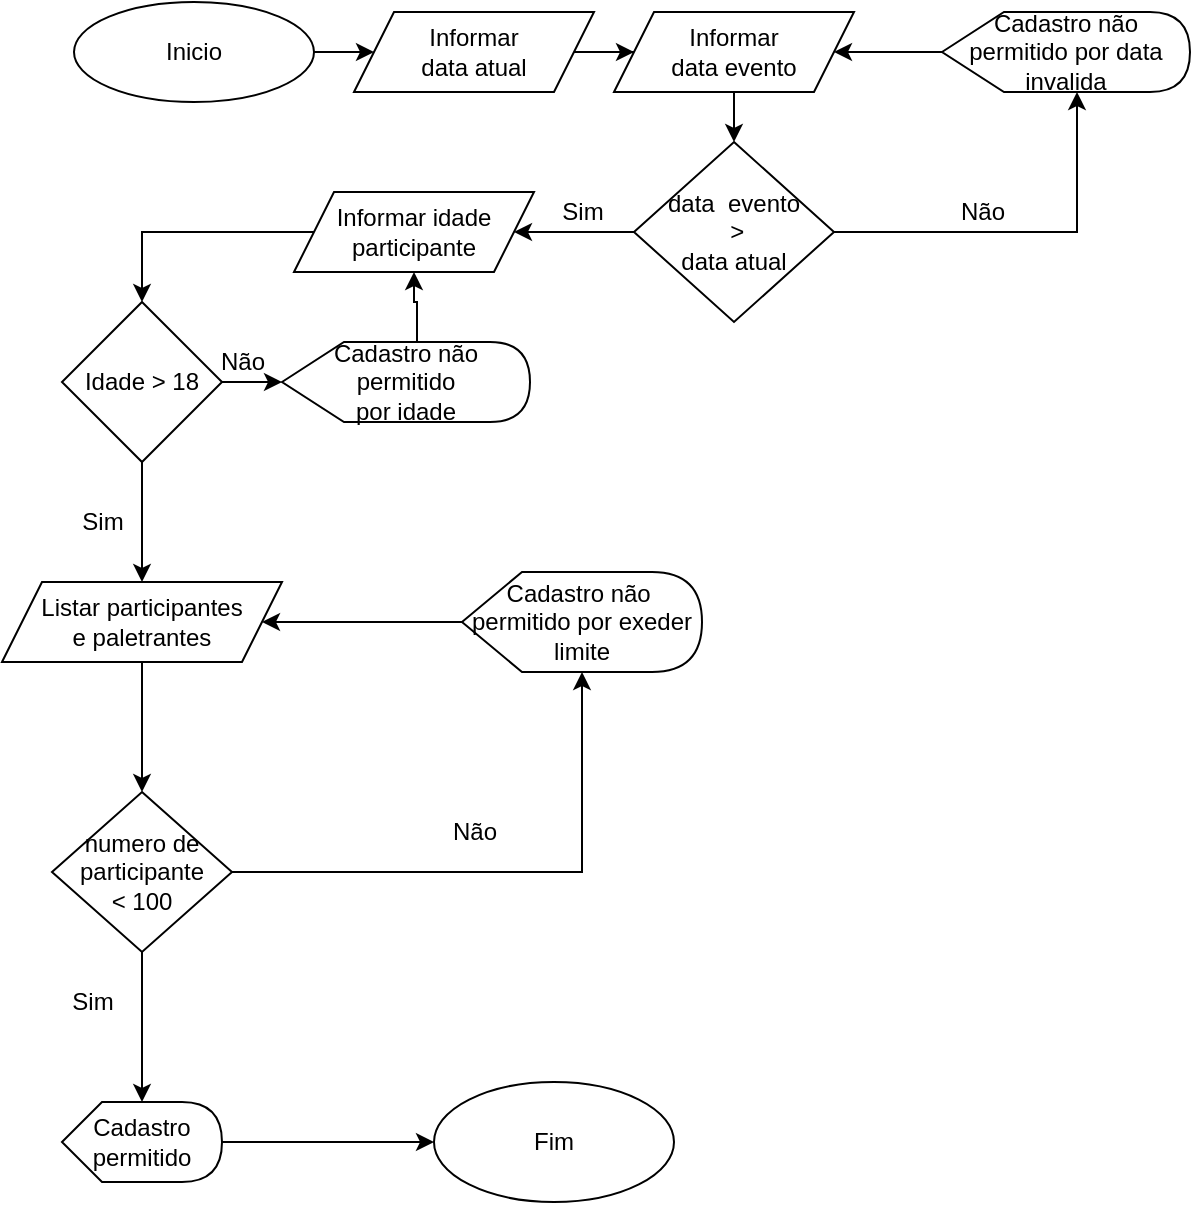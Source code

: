 <mxfile version="15.1.4" type="github">
  <diagram name="Page-1" id="9f46799a-70d6-7492-0946-bef42562c5a5">
    <mxGraphModel dx="1656" dy="904" grid="1" gridSize="10" guides="1" tooltips="1" connect="1" arrows="1" fold="1" page="1" pageScale="1" pageWidth="1100" pageHeight="850" background="none" math="0" shadow="0">
      <root>
        <mxCell id="0" />
        <mxCell id="1" parent="0" />
        <mxCell id="JDeKZ6o-c1EQQPIwSbDQ-9" value="" style="edgeStyle=orthogonalEdgeStyle;rounded=0;orthogonalLoop=1;jettySize=auto;html=1;" edge="1" parent="1" source="JDeKZ6o-c1EQQPIwSbDQ-1" target="JDeKZ6o-c1EQQPIwSbDQ-2">
          <mxGeometry relative="1" as="geometry" />
        </mxCell>
        <mxCell id="JDeKZ6o-c1EQQPIwSbDQ-1" value="Inicio" style="ellipse;whiteSpace=wrap;html=1;" vertex="1" parent="1">
          <mxGeometry x="310" y="106" width="120" height="50" as="geometry" />
        </mxCell>
        <mxCell id="JDeKZ6o-c1EQQPIwSbDQ-10" value="" style="edgeStyle=orthogonalEdgeStyle;rounded=0;orthogonalLoop=1;jettySize=auto;html=1;" edge="1" parent="1" source="JDeKZ6o-c1EQQPIwSbDQ-2" target="JDeKZ6o-c1EQQPIwSbDQ-3">
          <mxGeometry relative="1" as="geometry" />
        </mxCell>
        <mxCell id="JDeKZ6o-c1EQQPIwSbDQ-2" value="Informar&lt;br&gt;data atual" style="shape=parallelogram;perimeter=parallelogramPerimeter;whiteSpace=wrap;html=1;fixedSize=1;" vertex="1" parent="1">
          <mxGeometry x="450" y="111" width="120" height="40" as="geometry" />
        </mxCell>
        <mxCell id="JDeKZ6o-c1EQQPIwSbDQ-11" value="" style="edgeStyle=orthogonalEdgeStyle;rounded=0;orthogonalLoop=1;jettySize=auto;html=1;" edge="1" parent="1" source="JDeKZ6o-c1EQQPIwSbDQ-3" target="JDeKZ6o-c1EQQPIwSbDQ-5">
          <mxGeometry relative="1" as="geometry" />
        </mxCell>
        <mxCell id="JDeKZ6o-c1EQQPIwSbDQ-3" value="Informar&lt;br&gt;data evento" style="shape=parallelogram;perimeter=parallelogramPerimeter;whiteSpace=wrap;html=1;fixedSize=1;" vertex="1" parent="1">
          <mxGeometry x="580" y="111" width="120" height="40" as="geometry" />
        </mxCell>
        <mxCell id="JDeKZ6o-c1EQQPIwSbDQ-15" value="" style="edgeStyle=orthogonalEdgeStyle;rounded=0;orthogonalLoop=1;jettySize=auto;html=1;entryX=0;entryY=0;entryDx=67.5;entryDy=40;entryPerimeter=0;" edge="1" parent="1" source="JDeKZ6o-c1EQQPIwSbDQ-5" target="JDeKZ6o-c1EQQPIwSbDQ-36">
          <mxGeometry relative="1" as="geometry">
            <mxPoint x="835" y="151" as="targetPoint" />
          </mxGeometry>
        </mxCell>
        <mxCell id="JDeKZ6o-c1EQQPIwSbDQ-21" value="" style="edgeStyle=orthogonalEdgeStyle;rounded=0;orthogonalLoop=1;jettySize=auto;html=1;" edge="1" parent="1" source="JDeKZ6o-c1EQQPIwSbDQ-5" target="JDeKZ6o-c1EQQPIwSbDQ-20">
          <mxGeometry relative="1" as="geometry" />
        </mxCell>
        <mxCell id="JDeKZ6o-c1EQQPIwSbDQ-5" value="data&amp;nbsp; evento&lt;br&gt;&amp;nbsp;&amp;gt;&lt;br&gt;data atual" style="rhombus;whiteSpace=wrap;html=1;" vertex="1" parent="1">
          <mxGeometry x="590" y="176" width="100" height="90" as="geometry" />
        </mxCell>
        <mxCell id="JDeKZ6o-c1EQQPIwSbDQ-16" style="edgeStyle=orthogonalEdgeStyle;rounded=0;orthogonalLoop=1;jettySize=auto;html=1;exitX=0.5;exitY=1;exitDx=0;exitDy=0;" edge="1" parent="1">
          <mxGeometry relative="1" as="geometry">
            <mxPoint x="364" y="486" as="sourcePoint" />
            <mxPoint x="364" y="486" as="targetPoint" />
          </mxGeometry>
        </mxCell>
        <mxCell id="JDeKZ6o-c1EQQPIwSbDQ-17" value="Não" style="text;html=1;align=center;verticalAlign=middle;resizable=0;points=[];autosize=1;strokeColor=none;fillColor=none;" vertex="1" parent="1">
          <mxGeometry x="744" y="201" width="40" height="20" as="geometry" />
        </mxCell>
        <mxCell id="JDeKZ6o-c1EQQPIwSbDQ-18" value="Sim" style="text;html=1;align=center;verticalAlign=middle;resizable=0;points=[];autosize=1;strokeColor=none;fillColor=none;" vertex="1" parent="1">
          <mxGeometry x="544" y="201" width="40" height="20" as="geometry" />
        </mxCell>
        <mxCell id="JDeKZ6o-c1EQQPIwSbDQ-25" value="" style="edgeStyle=orthogonalEdgeStyle;rounded=0;orthogonalLoop=1;jettySize=auto;html=1;" edge="1" parent="1" source="JDeKZ6o-c1EQQPIwSbDQ-20" target="JDeKZ6o-c1EQQPIwSbDQ-24">
          <mxGeometry relative="1" as="geometry" />
        </mxCell>
        <mxCell id="JDeKZ6o-c1EQQPIwSbDQ-20" value="Informar idade participante" style="shape=parallelogram;perimeter=parallelogramPerimeter;whiteSpace=wrap;html=1;fixedSize=1;" vertex="1" parent="1">
          <mxGeometry x="420" y="201" width="120" height="40" as="geometry" />
        </mxCell>
        <mxCell id="JDeKZ6o-c1EQQPIwSbDQ-23" value="" style="endArrow=classic;html=1;entryX=1;entryY=0.5;entryDx=0;entryDy=0;exitX=0;exitY=0.5;exitDx=0;exitDy=0;exitPerimeter=0;" edge="1" parent="1" source="JDeKZ6o-c1EQQPIwSbDQ-36" target="JDeKZ6o-c1EQQPIwSbDQ-3">
          <mxGeometry width="50" height="50" relative="1" as="geometry">
            <mxPoint x="750" y="131" as="sourcePoint" />
            <mxPoint x="750" y="306" as="targetPoint" />
            <Array as="points" />
          </mxGeometry>
        </mxCell>
        <mxCell id="JDeKZ6o-c1EQQPIwSbDQ-27" value="" style="edgeStyle=orthogonalEdgeStyle;rounded=0;orthogonalLoop=1;jettySize=auto;html=1;entryX=0;entryY=0.5;entryDx=0;entryDy=0;entryPerimeter=0;" edge="1" parent="1" source="JDeKZ6o-c1EQQPIwSbDQ-24" target="JDeKZ6o-c1EQQPIwSbDQ-35">
          <mxGeometry relative="1" as="geometry">
            <mxPoint x="440" y="296" as="targetPoint" />
          </mxGeometry>
        </mxCell>
        <mxCell id="JDeKZ6o-c1EQQPIwSbDQ-32" value="" style="edgeStyle=orthogonalEdgeStyle;rounded=0;orthogonalLoop=1;jettySize=auto;html=1;" edge="1" parent="1" source="JDeKZ6o-c1EQQPIwSbDQ-24" target="JDeKZ6o-c1EQQPIwSbDQ-31">
          <mxGeometry relative="1" as="geometry" />
        </mxCell>
        <mxCell id="JDeKZ6o-c1EQQPIwSbDQ-24" value="Idade &amp;gt; 18" style="rhombus;whiteSpace=wrap;html=1;" vertex="1" parent="1">
          <mxGeometry x="304" y="256" width="80" height="80" as="geometry" />
        </mxCell>
        <mxCell id="JDeKZ6o-c1EQQPIwSbDQ-28" value="" style="edgeStyle=orthogonalEdgeStyle;rounded=0;orthogonalLoop=1;jettySize=auto;html=1;exitX=0;exitY=0;exitDx=67.5;exitDy=0;exitPerimeter=0;" edge="1" parent="1" source="JDeKZ6o-c1EQQPIwSbDQ-35" target="JDeKZ6o-c1EQQPIwSbDQ-20">
          <mxGeometry relative="1" as="geometry">
            <mxPoint x="507" y="276" as="sourcePoint" />
          </mxGeometry>
        </mxCell>
        <mxCell id="JDeKZ6o-c1EQQPIwSbDQ-29" value="Não" style="text;html=1;align=center;verticalAlign=middle;resizable=0;points=[];autosize=1;strokeColor=none;fillColor=none;" vertex="1" parent="1">
          <mxGeometry x="374" y="276" width="40" height="20" as="geometry" />
        </mxCell>
        <mxCell id="JDeKZ6o-c1EQQPIwSbDQ-34" value="" style="edgeStyle=orthogonalEdgeStyle;rounded=0;orthogonalLoop=1;jettySize=auto;html=1;entryX=0.5;entryY=0;entryDx=0;entryDy=0;" edge="1" parent="1" source="JDeKZ6o-c1EQQPIwSbDQ-31" target="JDeKZ6o-c1EQQPIwSbDQ-40">
          <mxGeometry relative="1" as="geometry">
            <mxPoint x="344" y="476" as="targetPoint" />
          </mxGeometry>
        </mxCell>
        <mxCell id="JDeKZ6o-c1EQQPIwSbDQ-31" value="Listar participantes&lt;br&gt;e paletrantes" style="shape=parallelogram;perimeter=parallelogramPerimeter;whiteSpace=wrap;html=1;fixedSize=1;" vertex="1" parent="1">
          <mxGeometry x="274" y="396" width="140" height="40" as="geometry" />
        </mxCell>
        <mxCell id="JDeKZ6o-c1EQQPIwSbDQ-35" value="&lt;span&gt;Cadastro não permitido&lt;/span&gt;&lt;br&gt;&lt;span&gt;por idade&lt;/span&gt;" style="shape=display;whiteSpace=wrap;html=1;" vertex="1" parent="1">
          <mxGeometry x="414" y="276" width="124" height="40" as="geometry" />
        </mxCell>
        <mxCell id="JDeKZ6o-c1EQQPIwSbDQ-36" value="Cadastro não permitido por data invalida" style="shape=display;whiteSpace=wrap;html=1;" vertex="1" parent="1">
          <mxGeometry x="744" y="111" width="124" height="40" as="geometry" />
        </mxCell>
        <mxCell id="JDeKZ6o-c1EQQPIwSbDQ-39" value="Sim" style="text;html=1;align=center;verticalAlign=middle;resizable=0;points=[];autosize=1;strokeColor=none;fillColor=none;" vertex="1" parent="1">
          <mxGeometry x="304" y="356" width="40" height="20" as="geometry" />
        </mxCell>
        <mxCell id="JDeKZ6o-c1EQQPIwSbDQ-46" value="" style="edgeStyle=orthogonalEdgeStyle;rounded=0;orthogonalLoop=1;jettySize=auto;html=1;" edge="1" parent="1" source="JDeKZ6o-c1EQQPIwSbDQ-40" target="JDeKZ6o-c1EQQPIwSbDQ-45">
          <mxGeometry relative="1" as="geometry" />
        </mxCell>
        <mxCell id="JDeKZ6o-c1EQQPIwSbDQ-51" value="" style="edgeStyle=orthogonalEdgeStyle;rounded=0;orthogonalLoop=1;jettySize=auto;html=1;" edge="1" parent="1" source="JDeKZ6o-c1EQQPIwSbDQ-40" target="JDeKZ6o-c1EQQPIwSbDQ-50">
          <mxGeometry relative="1" as="geometry" />
        </mxCell>
        <mxCell id="JDeKZ6o-c1EQQPIwSbDQ-40" value="&lt;span&gt;numero de participante&lt;br&gt;&amp;lt; 100&lt;/span&gt;" style="rhombus;whiteSpace=wrap;html=1;" vertex="1" parent="1">
          <mxGeometry x="299" y="501" width="90" height="80" as="geometry" />
        </mxCell>
        <mxCell id="JDeKZ6o-c1EQQPIwSbDQ-55" value="" style="edgeStyle=orthogonalEdgeStyle;rounded=0;orthogonalLoop=1;jettySize=auto;html=1;" edge="1" parent="1" source="JDeKZ6o-c1EQQPIwSbDQ-45" target="JDeKZ6o-c1EQQPIwSbDQ-31">
          <mxGeometry relative="1" as="geometry" />
        </mxCell>
        <mxCell id="JDeKZ6o-c1EQQPIwSbDQ-45" value="Cadastro não&amp;nbsp; permitido por exeder limite" style="shape=display;whiteSpace=wrap;html=1;" vertex="1" parent="1">
          <mxGeometry x="504" y="391" width="120" height="50" as="geometry" />
        </mxCell>
        <mxCell id="JDeKZ6o-c1EQQPIwSbDQ-47" value="Não" style="text;html=1;align=center;verticalAlign=middle;resizable=0;points=[];autosize=1;strokeColor=none;fillColor=none;" vertex="1" parent="1">
          <mxGeometry x="490" y="511" width="40" height="20" as="geometry" />
        </mxCell>
        <mxCell id="JDeKZ6o-c1EQQPIwSbDQ-53" value="" style="edgeStyle=orthogonalEdgeStyle;rounded=0;orthogonalLoop=1;jettySize=auto;html=1;" edge="1" parent="1" source="JDeKZ6o-c1EQQPIwSbDQ-50" target="JDeKZ6o-c1EQQPIwSbDQ-52">
          <mxGeometry relative="1" as="geometry" />
        </mxCell>
        <mxCell id="JDeKZ6o-c1EQQPIwSbDQ-50" value="Cadastro permitido" style="shape=display;whiteSpace=wrap;html=1;" vertex="1" parent="1">
          <mxGeometry x="304" y="656" width="80" height="40" as="geometry" />
        </mxCell>
        <mxCell id="JDeKZ6o-c1EQQPIwSbDQ-52" value="Fim" style="ellipse;whiteSpace=wrap;html=1;" vertex="1" parent="1">
          <mxGeometry x="490" y="646" width="120" height="60" as="geometry" />
        </mxCell>
        <mxCell id="JDeKZ6o-c1EQQPIwSbDQ-54" value="Sim" style="text;html=1;align=center;verticalAlign=middle;resizable=0;points=[];autosize=1;strokeColor=none;fillColor=none;" vertex="1" parent="1">
          <mxGeometry x="299" y="596" width="40" height="20" as="geometry" />
        </mxCell>
      </root>
    </mxGraphModel>
  </diagram>
</mxfile>
